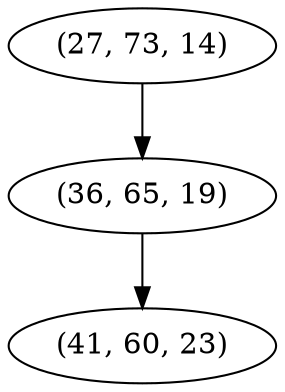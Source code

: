 digraph tree {
    "(27, 73, 14)";
    "(36, 65, 19)";
    "(41, 60, 23)";
    "(27, 73, 14)" -> "(36, 65, 19)";
    "(36, 65, 19)" -> "(41, 60, 23)";
}
